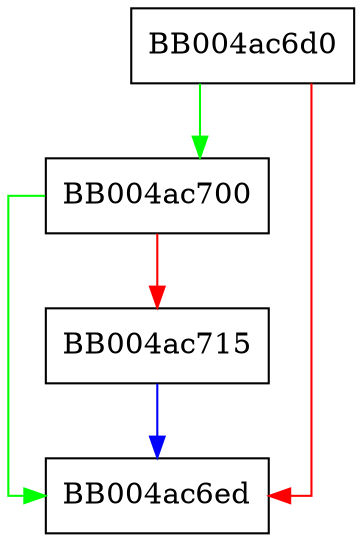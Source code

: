 digraph quic_shutdown_flush_wait {
  node [shape="box"];
  graph [splines=ortho];
  BB004ac6d0 -> BB004ac700 [color="green"];
  BB004ac6d0 -> BB004ac6ed [color="red"];
  BB004ac700 -> BB004ac6ed [color="green"];
  BB004ac700 -> BB004ac715 [color="red"];
  BB004ac715 -> BB004ac6ed [color="blue"];
}